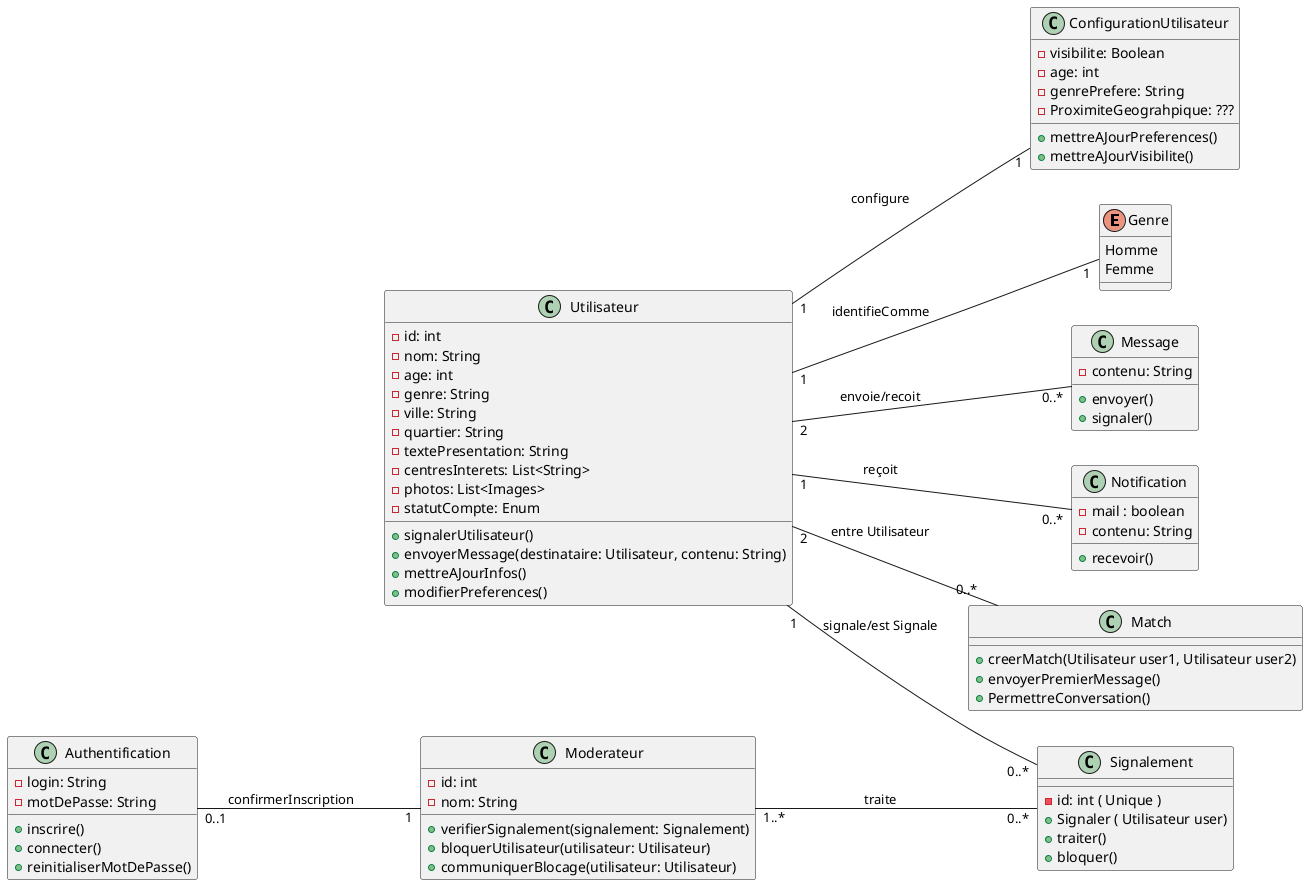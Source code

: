 @startuml
left to right direction

enum Genre {

    Homme
    Femme

}

'--- Classes ---'
class Utilisateur {
    - id: int
    - nom: String
    - age: int
    - genre: String
    - ville: String
    - quartier: String
    - textePresentation: String
    - centresInterets: List<String>
    - photos: List<Images>
    - statutCompte: Enum
    + signalerUtilisateur()
    + envoyerMessage(destinataire: Utilisateur, contenu: String)
    + mettreAJourInfos()
    + modifierPreferences()
}

class Message {

    - contenu: String
    + envoyer()
    + signaler()
}

class Notification {

    - mail : boolean
    - contenu: String
    + recevoir()

}

class Match {

    + creerMatch(Utilisateur user1, Utilisateur user2)
    + envoyerPremierMessage()
    + PermettreConversation()
}

class Signalement {

    - id: int ( Unique )
    + Signaler ( Utilisateur user)
    + traiter()
    + bloquer()
}

class Moderateur {
    - id: int
    - nom: String
    + verifierSignalement(signalement: Signalement)
    + bloquerUtilisateur(utilisateur: Utilisateur)
    + communiquerBlocage(utilisateur: Utilisateur)
}

class ConfigurationUtilisateur {
    - visibilite: Boolean
    - age: int
    - genrePrefere: String
    - ProximiteGeograhpique: ???
    + mettreAJourPreferences()
    + mettreAJourVisibilite()
}

class Authentification {
    - login: String
    - motDePasse: String
    + inscrire()
    + connecter()
    + reinitialiserMotDePasse()
}


'--- Relations ---'
Utilisateur "2" -- "0..*" Message : envoie/recoit
Utilisateur "2" -- "0..*" Match : entre Utilisateur
Utilisateur "1" -- "0..*" Signalement : signale/est Signale
Moderateur "1..*" -- "0..*" Signalement : traite
Utilisateur "1" -- "1" ConfigurationUtilisateur : configure
Utilisateur "1" -- "0..*" Notification : reçoit
Utilisateur "1" -- "1" Genre : identifieComme
Authentification "0..1" -- "1" Moderateur : confirmerInscription

@enduml
